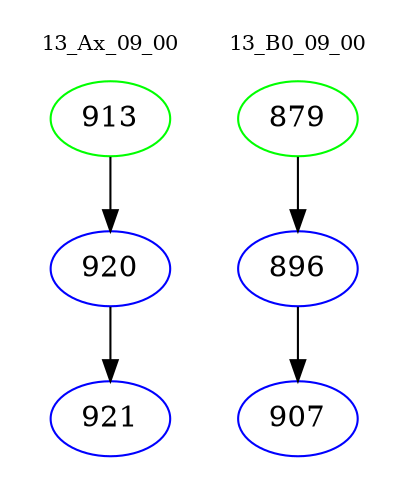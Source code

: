 digraph{
subgraph cluster_0 {
color = white
label = "13_Ax_09_00";
fontsize=10;
T0_913 [label="913", color="green"]
T0_913 -> T0_920 [color="black"]
T0_920 [label="920", color="blue"]
T0_920 -> T0_921 [color="black"]
T0_921 [label="921", color="blue"]
}
subgraph cluster_1 {
color = white
label = "13_B0_09_00";
fontsize=10;
T1_879 [label="879", color="green"]
T1_879 -> T1_896 [color="black"]
T1_896 [label="896", color="blue"]
T1_896 -> T1_907 [color="black"]
T1_907 [label="907", color="blue"]
}
}
